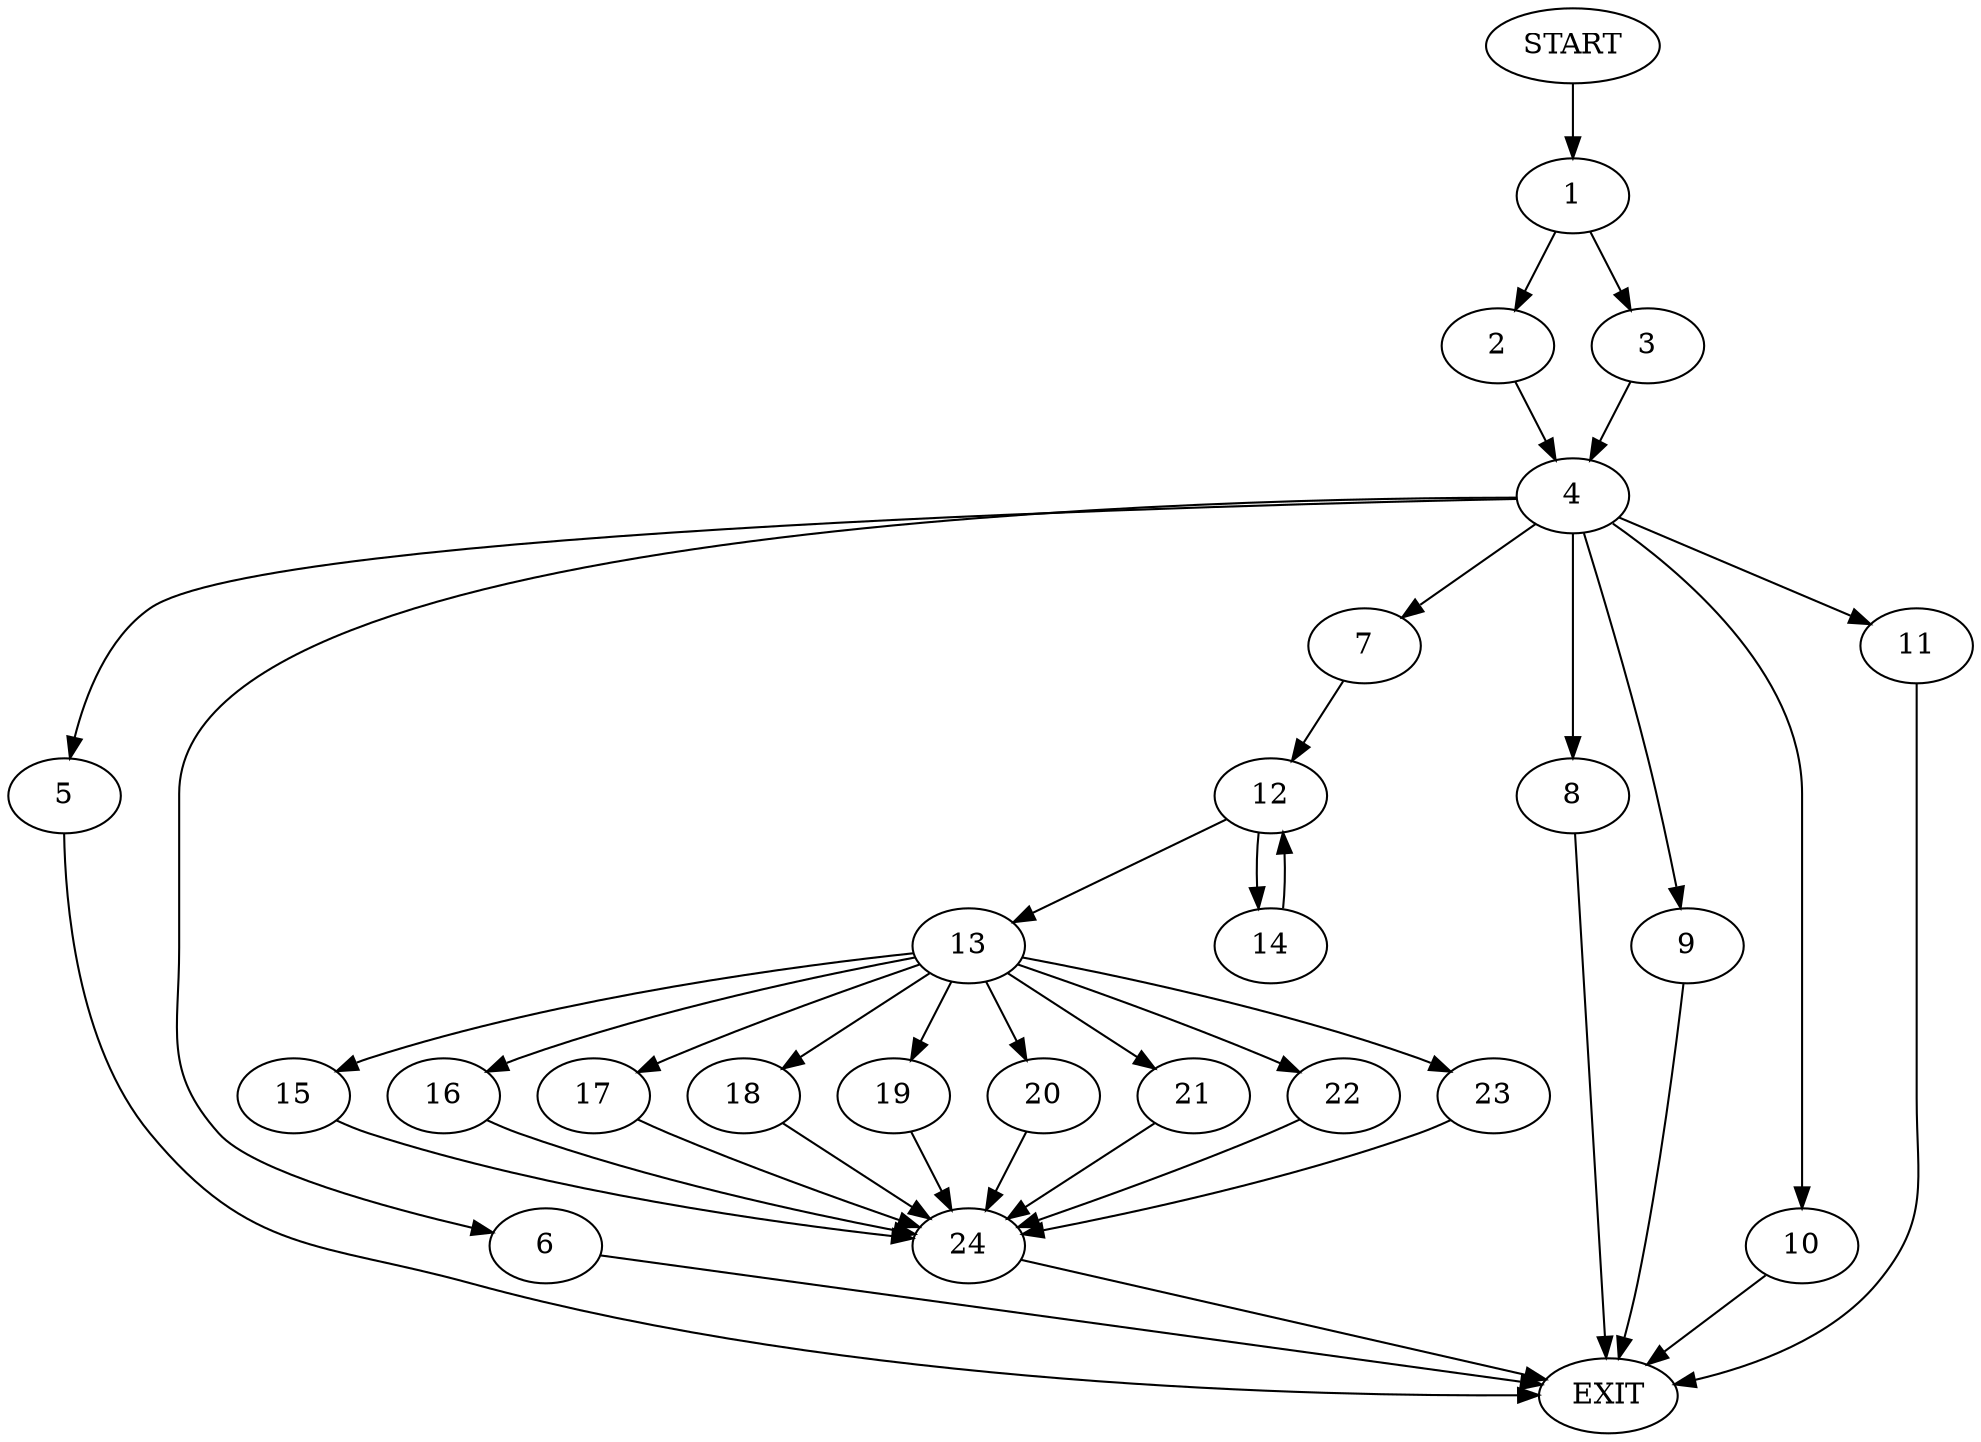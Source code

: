 digraph {
0 [label="START"]
25 [label="EXIT"]
0 -> 1
1 -> 2
1 -> 3
2 -> 4
3 -> 4
4 -> 5
4 -> 6
4 -> 7
4 -> 8
4 -> 9
4 -> 10
4 -> 11
5 -> 25
8 -> 25
7 -> 12
11 -> 25
6 -> 25
9 -> 25
10 -> 25
12 -> 13
12 -> 14
14 -> 12
13 -> 15
13 -> 16
13 -> 17
13 -> 18
13 -> 19
13 -> 20
13 -> 21
13 -> 22
13 -> 23
17 -> 24
20 -> 24
23 -> 24
18 -> 24
21 -> 24
15 -> 24
22 -> 24
19 -> 24
16 -> 24
24 -> 25
}
